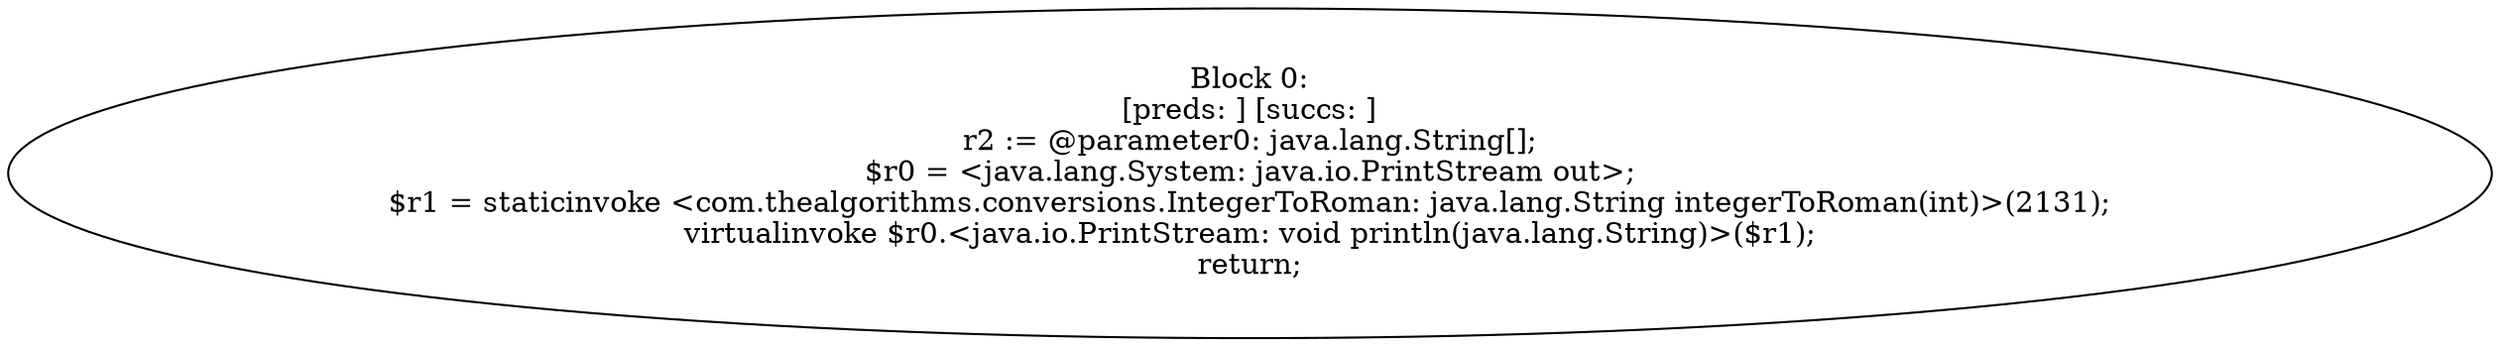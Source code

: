 digraph "unitGraph" {
    "Block 0:
[preds: ] [succs: ]
r2 := @parameter0: java.lang.String[];
$r0 = <java.lang.System: java.io.PrintStream out>;
$r1 = staticinvoke <com.thealgorithms.conversions.IntegerToRoman: java.lang.String integerToRoman(int)>(2131);
virtualinvoke $r0.<java.io.PrintStream: void println(java.lang.String)>($r1);
return;
"
}
